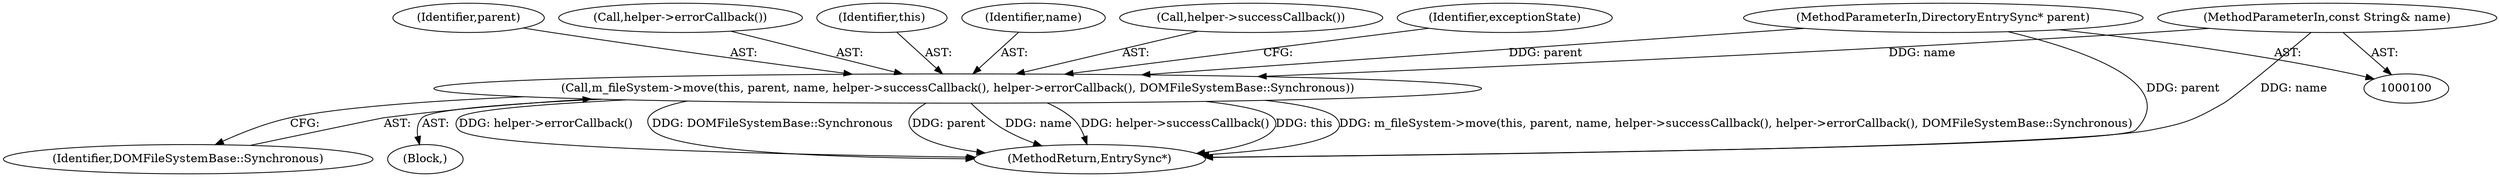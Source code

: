 digraph "0_Chrome_02c8303512ebed345011f7b545e2f418799be2f0_9@API" {
"1000109" [label="(Call,m_fileSystem->move(this, parent, name, helper->successCallback(), helper->errorCallback(), DOMFileSystemBase::Synchronous))"];
"1000101" [label="(MethodParameterIn,DirectoryEntrySync* parent)"];
"1000102" [label="(MethodParameterIn,const String& name)"];
"1000115" [label="(Identifier,DOMFileSystemBase::Synchronous)"];
"1000104" [label="(Block,)"];
"1000111" [label="(Identifier,parent)"];
"1000109" [label="(Call,m_fileSystem->move(this, parent, name, helper->successCallback(), helper->errorCallback(), DOMFileSystemBase::Synchronous))"];
"1000114" [label="(Call,helper->errorCallback())"];
"1000110" [label="(Identifier,this)"];
"1000112" [label="(Identifier,name)"];
"1000113" [label="(Call,helper->successCallback())"];
"1000119" [label="(MethodReturn,EntrySync*)"];
"1000118" [label="(Identifier,exceptionState)"];
"1000101" [label="(MethodParameterIn,DirectoryEntrySync* parent)"];
"1000102" [label="(MethodParameterIn,const String& name)"];
"1000109" -> "1000104"  [label="AST: "];
"1000109" -> "1000115"  [label="CFG: "];
"1000110" -> "1000109"  [label="AST: "];
"1000111" -> "1000109"  [label="AST: "];
"1000112" -> "1000109"  [label="AST: "];
"1000113" -> "1000109"  [label="AST: "];
"1000114" -> "1000109"  [label="AST: "];
"1000115" -> "1000109"  [label="AST: "];
"1000118" -> "1000109"  [label="CFG: "];
"1000109" -> "1000119"  [label="DDG: helper->errorCallback()"];
"1000109" -> "1000119"  [label="DDG: DOMFileSystemBase::Synchronous"];
"1000109" -> "1000119"  [label="DDG: parent"];
"1000109" -> "1000119"  [label="DDG: name"];
"1000109" -> "1000119"  [label="DDG: helper->successCallback()"];
"1000109" -> "1000119"  [label="DDG: this"];
"1000109" -> "1000119"  [label="DDG: m_fileSystem->move(this, parent, name, helper->successCallback(), helper->errorCallback(), DOMFileSystemBase::Synchronous)"];
"1000101" -> "1000109"  [label="DDG: parent"];
"1000102" -> "1000109"  [label="DDG: name"];
"1000101" -> "1000100"  [label="AST: "];
"1000101" -> "1000119"  [label="DDG: parent"];
"1000102" -> "1000100"  [label="AST: "];
"1000102" -> "1000119"  [label="DDG: name"];
}
